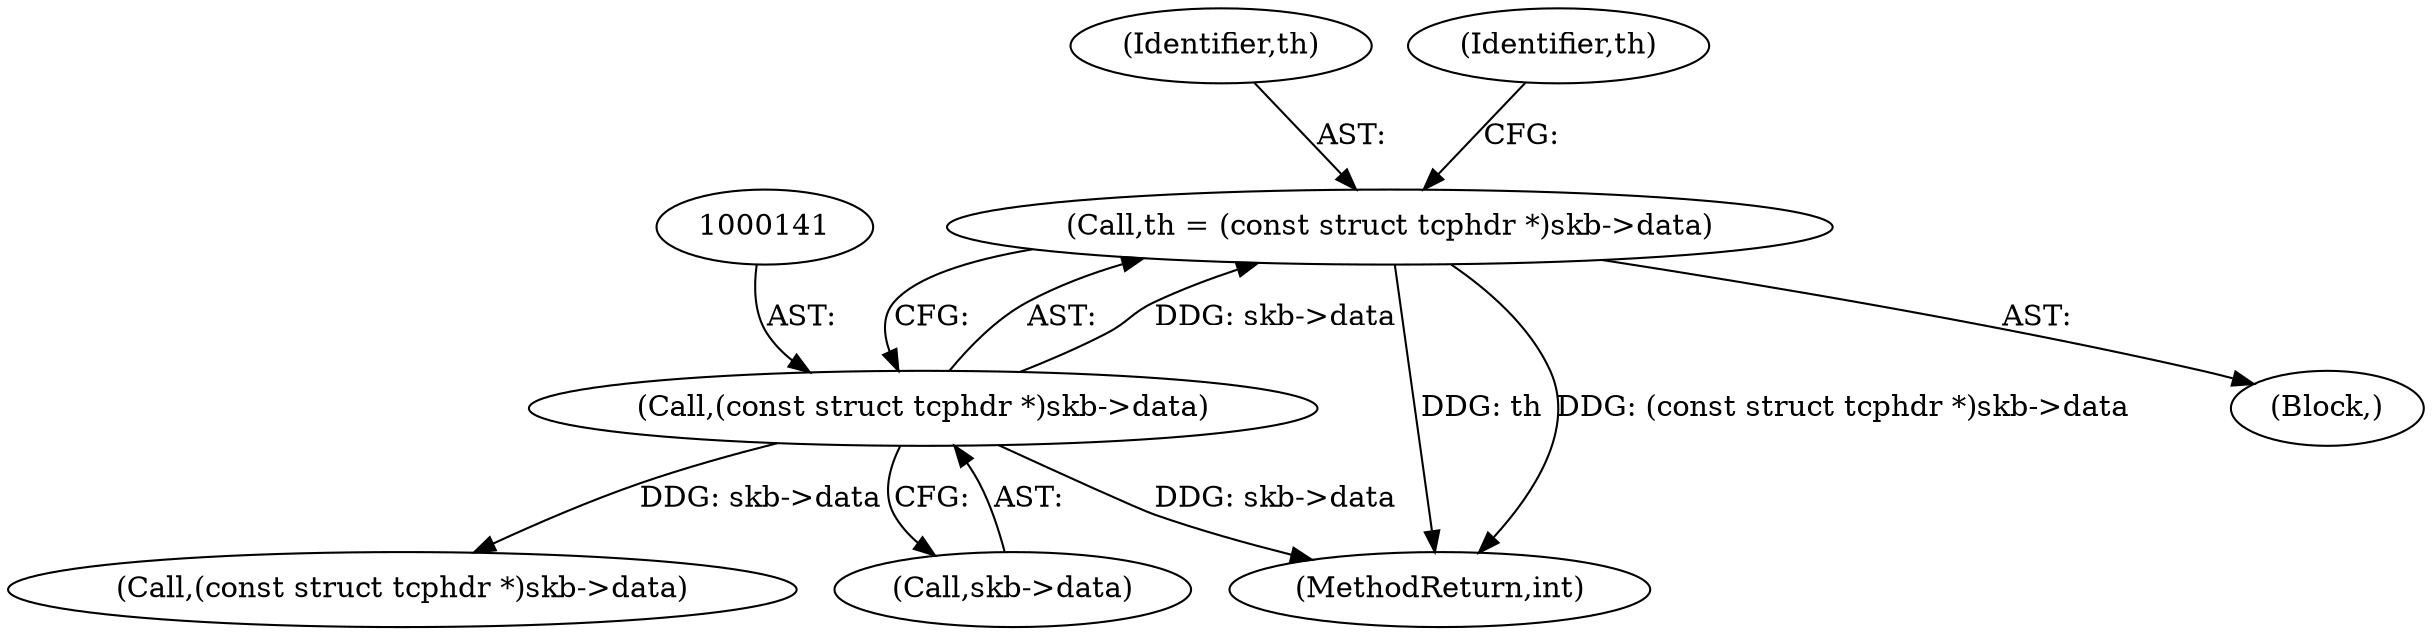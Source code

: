 digraph "0_linux_ac6e780070e30e4c35bd395acfe9191e6268bdd3@pointer" {
"1000138" [label="(Call,th = (const struct tcphdr *)skb->data)"];
"1000140" [label="(Call,(const struct tcphdr *)skb->data)"];
"1000139" [label="(Identifier,th)"];
"1000598" [label="(MethodReturn,int)"];
"1000174" [label="(Call,(const struct tcphdr *)skb->data)"];
"1000140" [label="(Call,(const struct tcphdr *)skb->data)"];
"1000142" [label="(Call,skb->data)"];
"1000149" [label="(Identifier,th)"];
"1000138" [label="(Call,th = (const struct tcphdr *)skb->data)"];
"1000108" [label="(Block,)"];
"1000138" -> "1000108"  [label="AST: "];
"1000138" -> "1000140"  [label="CFG: "];
"1000139" -> "1000138"  [label="AST: "];
"1000140" -> "1000138"  [label="AST: "];
"1000149" -> "1000138"  [label="CFG: "];
"1000138" -> "1000598"  [label="DDG: th"];
"1000138" -> "1000598"  [label="DDG: (const struct tcphdr *)skb->data"];
"1000140" -> "1000138"  [label="DDG: skb->data"];
"1000140" -> "1000142"  [label="CFG: "];
"1000141" -> "1000140"  [label="AST: "];
"1000142" -> "1000140"  [label="AST: "];
"1000140" -> "1000598"  [label="DDG: skb->data"];
"1000140" -> "1000174"  [label="DDG: skb->data"];
}
